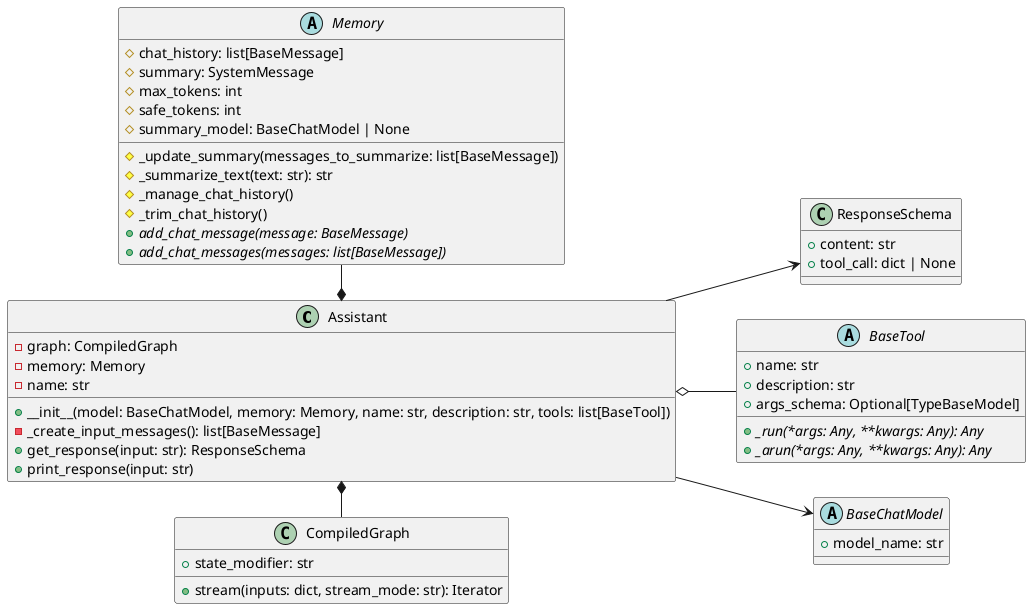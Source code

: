 @startuml base
' skinparam classAttributeIconSize 0
left to right direction

class Assistant {
  - graph: CompiledGraph
  - memory: Memory
  - name: str
  + __init__(model: BaseChatModel, memory: Memory, name: str, description: str, tools: list[BaseTool])
  - _create_input_messages(): list[BaseMessage]
  + get_response(input: str): ResponseSchema
  + print_response(input: str)
}

class ResponseSchema {
  + content: str
  + tool_call: dict | None
}

abstract class Memory {
  # chat_history: list[BaseMessage]
  # summary: SystemMessage
  # max_tokens: int
  # safe_tokens: int
  # summary_model: BaseChatModel | None
  # _update_summary(messages_to_summarize: list[BaseMessage])
  # _summarize_text(text: str): str
  # _manage_chat_history()
  # _trim_chat_history()
  + {abstract} add_chat_message(message: BaseMessage)
  + {abstract} add_chat_messages(messages: list[BaseMessage])
}

abstract class BaseTool {
  + name: str
  + description: str
  + args_schema: Optional[TypeBaseModel]

  + {abstract} _run(*args: Any, **kwargs: Any): Any
  + {abstract} _arun(*args: Any, **kwargs: Any): Any
}

abstract class BaseChatModel {
  + model_name: str
}

class CompiledGraph {
    + state_modifier: str
    + stream(inputs: dict, stream_mode: str): Iterator
}

Assistant *--left-- Memory
Assistant --> ResponseSchema
Assistant o-- BaseTool
Assistant --> BaseChatModel
Assistant *--right-- CompiledGraph

@enduml